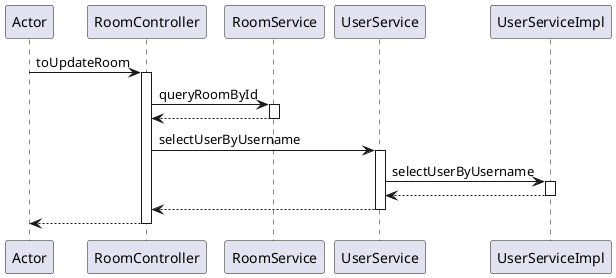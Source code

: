 @startuml
participant Actor
Actor -> RoomController : toUpdateRoom
activate RoomController
RoomController -> RoomService : queryRoomById
activate RoomService
RoomService --> RoomController
deactivate RoomService
RoomController -> UserService : selectUserByUsername
activate UserService
UserService -> UserServiceImpl : selectUserByUsername
activate UserServiceImpl
UserServiceImpl --> UserService
deactivate UserServiceImpl
UserService --> RoomController
deactivate UserService
return
@enduml